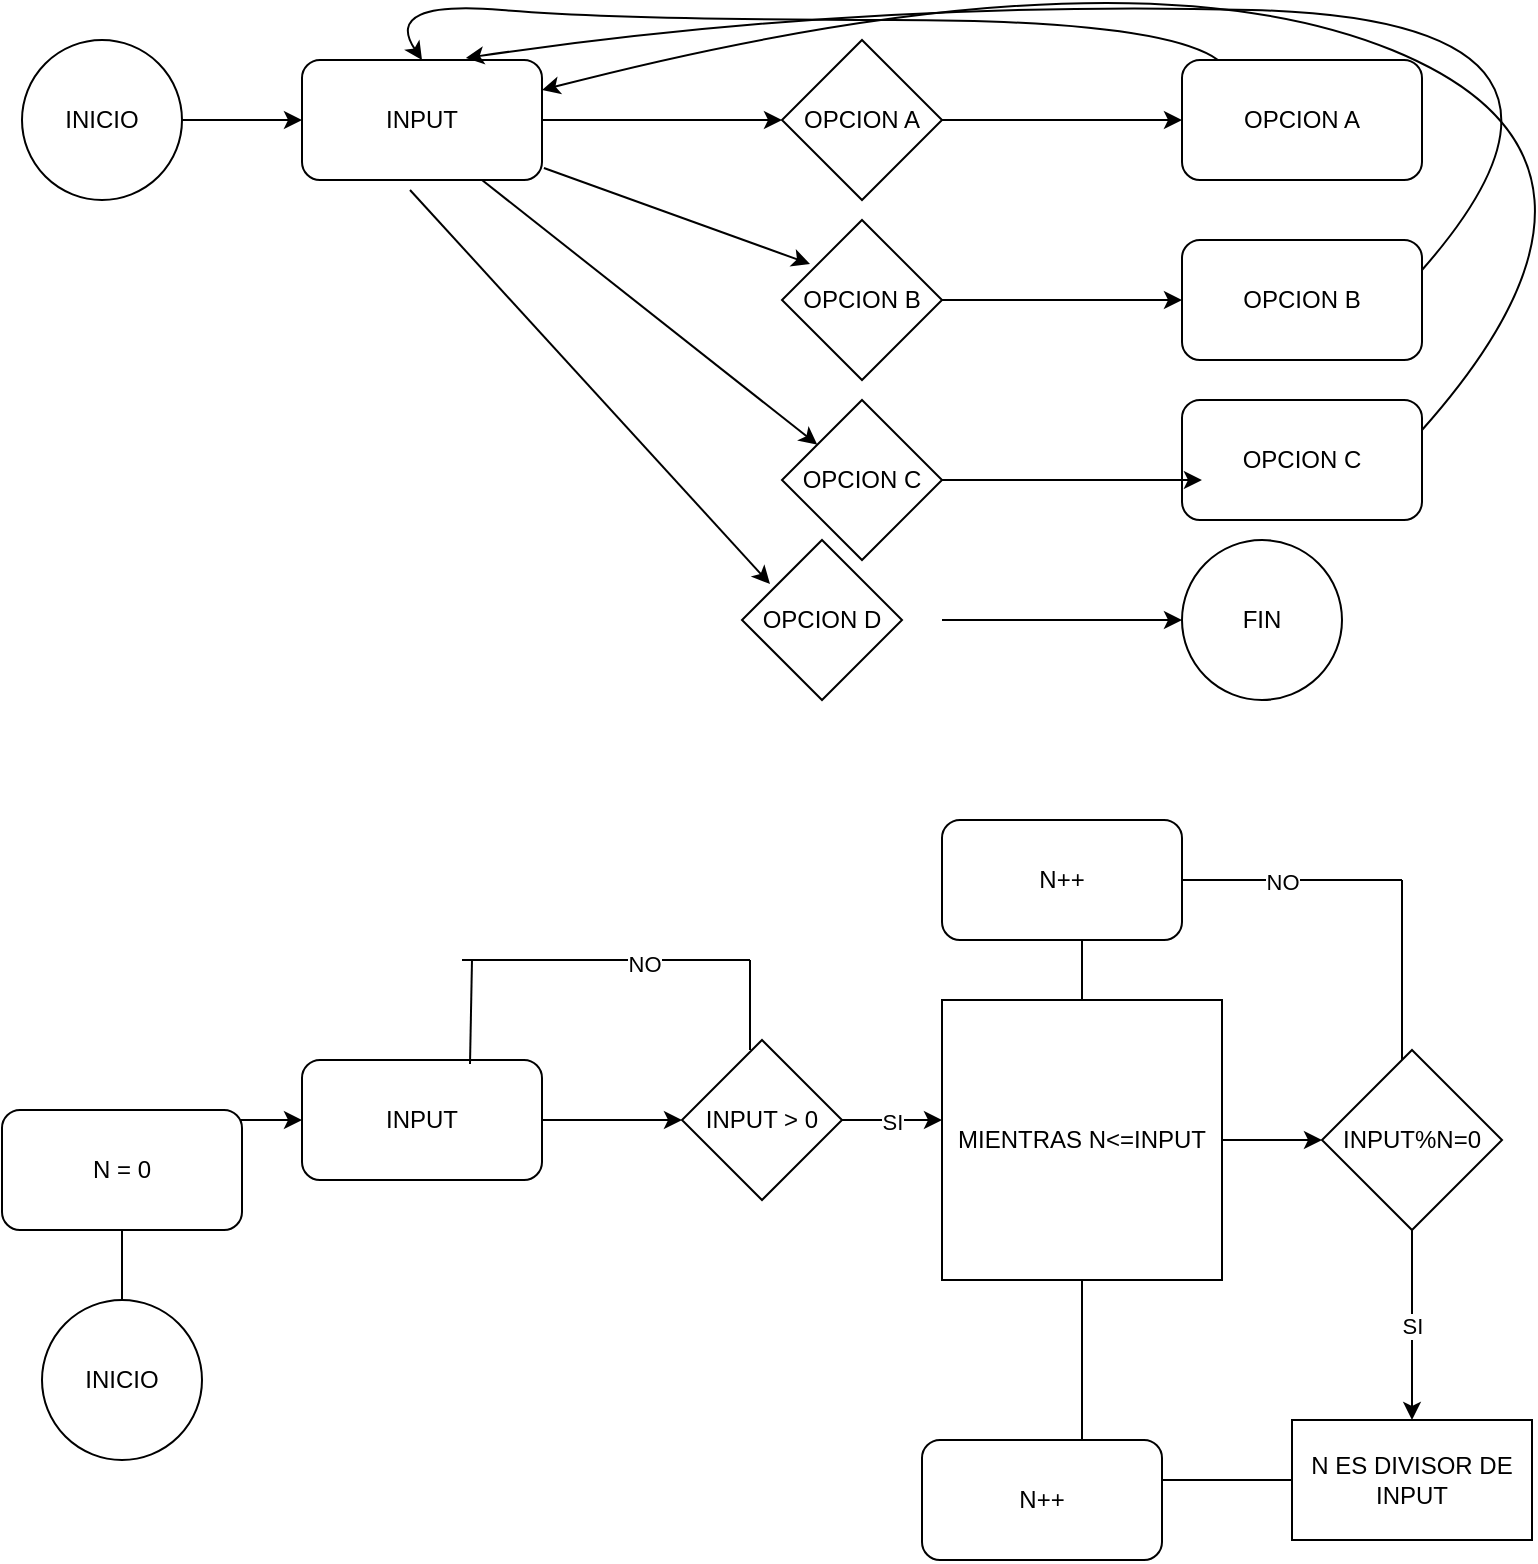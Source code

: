 <mxfile version="20.2.3" type="device"><diagram id="T6I0vzQtCcSHjuaUx0yx" name="Página-1"><mxGraphModel dx="868" dy="482" grid="1" gridSize="10" guides="1" tooltips="1" connect="1" arrows="1" fold="1" page="1" pageScale="1" pageWidth="827" pageHeight="1169" math="0" shadow="0"><root><mxCell id="0"/><mxCell id="1" parent="0"/><mxCell id="f75SxwfDFLurRNDKJt_q-27" value="" style="edgeStyle=orthogonalEdgeStyle;rounded=0;orthogonalLoop=1;jettySize=auto;html=1;" edge="1" parent="1" source="f75SxwfDFLurRNDKJt_q-25" target="f75SxwfDFLurRNDKJt_q-26"><mxGeometry relative="1" as="geometry"/></mxCell><mxCell id="f75SxwfDFLurRNDKJt_q-25" value="INICIO" style="ellipse;whiteSpace=wrap;html=1;aspect=fixed;" vertex="1" parent="1"><mxGeometry x="50" y="20" width="80" height="80" as="geometry"/></mxCell><mxCell id="f75SxwfDFLurRNDKJt_q-46" style="edgeStyle=orthogonalEdgeStyle;rounded=0;orthogonalLoop=1;jettySize=auto;html=1;" edge="1" parent="1" source="f75SxwfDFLurRNDKJt_q-26" target="f75SxwfDFLurRNDKJt_q-45"><mxGeometry relative="1" as="geometry"/></mxCell><mxCell id="f75SxwfDFLurRNDKJt_q-26" value="INPUT" style="rounded=1;whiteSpace=wrap;html=1;" vertex="1" parent="1"><mxGeometry x="190" y="30" width="120" height="60" as="geometry"/></mxCell><mxCell id="f75SxwfDFLurRNDKJt_q-28" value="OPCION A" style="whiteSpace=wrap;html=1;rounded=1;" vertex="1" parent="1"><mxGeometry x="630" y="30" width="120" height="60" as="geometry"/></mxCell><mxCell id="f75SxwfDFLurRNDKJt_q-33" value="OPCION B" style="rounded=1;whiteSpace=wrap;html=1;" vertex="1" parent="1"><mxGeometry x="630" y="120" width="120" height="60" as="geometry"/></mxCell><mxCell id="f75SxwfDFLurRNDKJt_q-34" value="OPCION C" style="rounded=1;whiteSpace=wrap;html=1;" vertex="1" parent="1"><mxGeometry x="630" y="200" width="120" height="60" as="geometry"/></mxCell><mxCell id="f75SxwfDFLurRNDKJt_q-36" value="" style="endArrow=classic;html=1;rounded=0;exitX=0.45;exitY=1.083;exitDx=0;exitDy=0;exitPerimeter=0;entryX=0.175;entryY=0.275;entryDx=0;entryDy=0;entryPerimeter=0;" edge="1" parent="1" source="f75SxwfDFLurRNDKJt_q-26" target="f75SxwfDFLurRNDKJt_q-44"><mxGeometry width="50" height="50" relative="1" as="geometry"><mxPoint x="380" y="260" as="sourcePoint"/><mxPoint x="390" y="295" as="targetPoint"/></mxGeometry></mxCell><mxCell id="f75SxwfDFLurRNDKJt_q-39" value="" style="curved=1;endArrow=classic;html=1;rounded=0;entryX=0.5;entryY=0;entryDx=0;entryDy=0;" edge="1" parent="1" source="f75SxwfDFLurRNDKJt_q-28" target="f75SxwfDFLurRNDKJt_q-26"><mxGeometry width="50" height="50" relative="1" as="geometry"><mxPoint x="380" y="190" as="sourcePoint"/><mxPoint x="430" y="140" as="targetPoint"/><Array as="points"><mxPoint x="620" y="10"/><mxPoint x="350" y="10"/><mxPoint x="230"/></Array></mxGeometry></mxCell><mxCell id="f75SxwfDFLurRNDKJt_q-40" value="" style="curved=1;endArrow=classic;html=1;rounded=0;entryX=0.683;entryY=-0.017;entryDx=0;entryDy=0;entryPerimeter=0;exitX=1;exitY=0.25;exitDx=0;exitDy=0;" edge="1" parent="1" source="f75SxwfDFLurRNDKJt_q-33" target="f75SxwfDFLurRNDKJt_q-26"><mxGeometry width="50" height="50" relative="1" as="geometry"><mxPoint x="380" y="190" as="sourcePoint"/><mxPoint x="430" y="140" as="targetPoint"/><Array as="points"><mxPoint x="860" y="10"/><mxPoint x="470"/></Array></mxGeometry></mxCell><mxCell id="f75SxwfDFLurRNDKJt_q-41" value="" style="curved=1;endArrow=classic;html=1;rounded=0;entryX=1;entryY=0.25;entryDx=0;entryDy=0;exitX=1;exitY=0.25;exitDx=0;exitDy=0;" edge="1" parent="1" source="f75SxwfDFLurRNDKJt_q-34" target="f75SxwfDFLurRNDKJt_q-26"><mxGeometry width="50" height="50" relative="1" as="geometry"><mxPoint x="380" y="190" as="sourcePoint"/><mxPoint x="430" y="140" as="targetPoint"/><Array as="points"><mxPoint x="870" y="80"/><mxPoint x="600" y="-30"/></Array></mxGeometry></mxCell><mxCell id="f75SxwfDFLurRNDKJt_q-42" value="FIN" style="ellipse;whiteSpace=wrap;html=1;aspect=fixed;" vertex="1" parent="1"><mxGeometry x="630" y="270" width="80" height="80" as="geometry"/></mxCell><mxCell id="f75SxwfDFLurRNDKJt_q-43" value="" style="endArrow=classic;html=1;rounded=0;entryX=0;entryY=0.5;entryDx=0;entryDy=0;exitX=1;exitY=0.5;exitDx=0;exitDy=0;" edge="1" parent="1" target="f75SxwfDFLurRNDKJt_q-42"><mxGeometry width="50" height="50" relative="1" as="geometry"><mxPoint x="510" y="310" as="sourcePoint"/><mxPoint x="430" y="140" as="targetPoint"/></mxGeometry></mxCell><mxCell id="f75SxwfDFLurRNDKJt_q-44" value="OPCION D" style="rhombus;whiteSpace=wrap;html=1;" vertex="1" parent="1"><mxGeometry x="410" y="270" width="80" height="80" as="geometry"/></mxCell><mxCell id="f75SxwfDFLurRNDKJt_q-47" style="edgeStyle=orthogonalEdgeStyle;rounded=0;orthogonalLoop=1;jettySize=auto;html=1;entryX=0;entryY=0.5;entryDx=0;entryDy=0;" edge="1" parent="1" source="f75SxwfDFLurRNDKJt_q-45" target="f75SxwfDFLurRNDKJt_q-28"><mxGeometry relative="1" as="geometry"/></mxCell><mxCell id="f75SxwfDFLurRNDKJt_q-45" value="OPCION A" style="rhombus;whiteSpace=wrap;html=1;" vertex="1" parent="1"><mxGeometry x="430" y="20" width="80" height="80" as="geometry"/></mxCell><mxCell id="f75SxwfDFLurRNDKJt_q-51" style="edgeStyle=orthogonalEdgeStyle;rounded=0;orthogonalLoop=1;jettySize=auto;html=1;entryX=0;entryY=0.5;entryDx=0;entryDy=0;" edge="1" parent="1" source="f75SxwfDFLurRNDKJt_q-48" target="f75SxwfDFLurRNDKJt_q-33"><mxGeometry relative="1" as="geometry"/></mxCell><mxCell id="f75SxwfDFLurRNDKJt_q-48" value="OPCION B" style="rhombus;whiteSpace=wrap;html=1;" vertex="1" parent="1"><mxGeometry x="430" y="110" width="80" height="80" as="geometry"/></mxCell><mxCell id="f75SxwfDFLurRNDKJt_q-50" value="" style="endArrow=classic;html=1;rounded=0;exitX=1.008;exitY=0.9;exitDx=0;exitDy=0;exitPerimeter=0;entryX=0.175;entryY=0.275;entryDx=0;entryDy=0;entryPerimeter=0;" edge="1" parent="1" source="f75SxwfDFLurRNDKJt_q-26" target="f75SxwfDFLurRNDKJt_q-48"><mxGeometry width="50" height="50" relative="1" as="geometry"><mxPoint x="460" y="190" as="sourcePoint"/><mxPoint x="510" y="140" as="targetPoint"/></mxGeometry></mxCell><mxCell id="f75SxwfDFLurRNDKJt_q-55" style="edgeStyle=orthogonalEdgeStyle;rounded=0;orthogonalLoop=1;jettySize=auto;html=1;entryX=0.083;entryY=0.667;entryDx=0;entryDy=0;entryPerimeter=0;" edge="1" parent="1" source="f75SxwfDFLurRNDKJt_q-52" target="f75SxwfDFLurRNDKJt_q-34"><mxGeometry relative="1" as="geometry"/></mxCell><mxCell id="f75SxwfDFLurRNDKJt_q-52" value="OPCION C" style="rhombus;whiteSpace=wrap;html=1;" vertex="1" parent="1"><mxGeometry x="430" y="200" width="80" height="80" as="geometry"/></mxCell><mxCell id="f75SxwfDFLurRNDKJt_q-53" value="" style="endArrow=classic;html=1;rounded=0;exitX=0.75;exitY=1;exitDx=0;exitDy=0;" edge="1" parent="1" source="f75SxwfDFLurRNDKJt_q-26" target="f75SxwfDFLurRNDKJt_q-52"><mxGeometry width="50" height="50" relative="1" as="geometry"><mxPoint x="364" y="200" as="sourcePoint"/><mxPoint x="414" y="150" as="targetPoint"/></mxGeometry></mxCell><mxCell id="f75SxwfDFLurRNDKJt_q-58" style="edgeStyle=orthogonalEdgeStyle;rounded=0;orthogonalLoop=1;jettySize=auto;html=1;entryX=0;entryY=0.5;entryDx=0;entryDy=0;" edge="1" parent="1" source="f75SxwfDFLurRNDKJt_q-56" target="f75SxwfDFLurRNDKJt_q-57"><mxGeometry relative="1" as="geometry"><Array as="points"><mxPoint x="100" y="560"/></Array></mxGeometry></mxCell><mxCell id="f75SxwfDFLurRNDKJt_q-56" value="INICIO" style="ellipse;whiteSpace=wrap;html=1;aspect=fixed;" vertex="1" parent="1"><mxGeometry x="60" y="650" width="80" height="80" as="geometry"/></mxCell><mxCell id="f75SxwfDFLurRNDKJt_q-83" style="edgeStyle=orthogonalEdgeStyle;rounded=0;orthogonalLoop=1;jettySize=auto;html=1;entryX=0;entryY=0.5;entryDx=0;entryDy=0;" edge="1" parent="1" source="f75SxwfDFLurRNDKJt_q-57" target="f75SxwfDFLurRNDKJt_q-59"><mxGeometry relative="1" as="geometry"/></mxCell><mxCell id="f75SxwfDFLurRNDKJt_q-57" value="INPUT" style="rounded=1;whiteSpace=wrap;html=1;" vertex="1" parent="1"><mxGeometry x="190" y="530" width="120" height="60" as="geometry"/></mxCell><mxCell id="f75SxwfDFLurRNDKJt_q-62" value="SI" style="edgeStyle=orthogonalEdgeStyle;rounded=0;orthogonalLoop=1;jettySize=auto;html=1;" edge="1" parent="1" source="f75SxwfDFLurRNDKJt_q-59"><mxGeometry relative="1" as="geometry"><mxPoint x="510" y="560" as="targetPoint"/></mxGeometry></mxCell><mxCell id="f75SxwfDFLurRNDKJt_q-59" value="INPUT &amp;gt; 0" style="rhombus;whiteSpace=wrap;html=1;" vertex="1" parent="1"><mxGeometry x="380" y="520" width="80" height="80" as="geometry"/></mxCell><mxCell id="f75SxwfDFLurRNDKJt_q-65" value="N = 0" style="whiteSpace=wrap;html=1;rounded=1;" vertex="1" parent="1"><mxGeometry x="40" y="555" width="120" height="60" as="geometry"/></mxCell><mxCell id="f75SxwfDFLurRNDKJt_q-69" style="edgeStyle=orthogonalEdgeStyle;rounded=0;orthogonalLoop=1;jettySize=auto;html=1;exitX=1;exitY=0.5;exitDx=0;exitDy=0;" edge="1" parent="1" source="f75SxwfDFLurRNDKJt_q-67" target="f75SxwfDFLurRNDKJt_q-68"><mxGeometry relative="1" as="geometry"/></mxCell><mxCell id="f75SxwfDFLurRNDKJt_q-67" value="MIENTRAS N&amp;lt;=INPUT&lt;br&gt;" style="whiteSpace=wrap;html=1;aspect=fixed;" vertex="1" parent="1"><mxGeometry x="510" y="500" width="140" height="140" as="geometry"/></mxCell><mxCell id="f75SxwfDFLurRNDKJt_q-71" value="SI" style="edgeStyle=orthogonalEdgeStyle;rounded=0;orthogonalLoop=1;jettySize=auto;html=1;" edge="1" parent="1" source="f75SxwfDFLurRNDKJt_q-68" target="f75SxwfDFLurRNDKJt_q-70"><mxGeometry relative="1" as="geometry"/></mxCell><mxCell id="f75SxwfDFLurRNDKJt_q-68" value="INPUT%N=0" style="rhombus;whiteSpace=wrap;html=1;" vertex="1" parent="1"><mxGeometry x="700" y="525" width="90" height="90" as="geometry"/></mxCell><mxCell id="f75SxwfDFLurRNDKJt_q-70" value="N ES DIVISOR DE INPUT" style="whiteSpace=wrap;html=1;" vertex="1" parent="1"><mxGeometry x="685" y="710" width="120" height="60" as="geometry"/></mxCell><mxCell id="f75SxwfDFLurRNDKJt_q-72" value="" style="endArrow=none;html=1;rounded=0;" edge="1" parent="1"><mxGeometry width="50" height="50" relative="1" as="geometry"><mxPoint x="740" y="530" as="sourcePoint"/><mxPoint x="740" y="440" as="targetPoint"/></mxGeometry></mxCell><mxCell id="f75SxwfDFLurRNDKJt_q-73" value="" style="endArrow=none;html=1;rounded=0;" edge="1" parent="1"><mxGeometry width="50" height="50" relative="1" as="geometry"><mxPoint x="580" y="440" as="sourcePoint"/><mxPoint x="740" y="440" as="targetPoint"/></mxGeometry></mxCell><mxCell id="f75SxwfDFLurRNDKJt_q-75" value="NO" style="edgeLabel;html=1;align=center;verticalAlign=middle;resizable=0;points=[];" vertex="1" connectable="0" parent="f75SxwfDFLurRNDKJt_q-73"><mxGeometry x="0.25" y="-1" relative="1" as="geometry"><mxPoint as="offset"/></mxGeometry></mxCell><mxCell id="f75SxwfDFLurRNDKJt_q-74" value="" style="endArrow=none;html=1;rounded=0;" edge="1" parent="1" source="f75SxwfDFLurRNDKJt_q-67"><mxGeometry width="50" height="50" relative="1" as="geometry"><mxPoint x="530" y="490" as="sourcePoint"/><mxPoint x="580" y="440" as="targetPoint"/></mxGeometry></mxCell><mxCell id="f75SxwfDFLurRNDKJt_q-76" value="" style="endArrow=none;html=1;rounded=0;" edge="1" parent="1"><mxGeometry width="50" height="50" relative="1" as="geometry"><mxPoint x="580" y="740" as="sourcePoint"/><mxPoint x="685" y="740" as="targetPoint"/></mxGeometry></mxCell><mxCell id="f75SxwfDFLurRNDKJt_q-77" value="" style="endArrow=none;html=1;rounded=0;entryX=0.5;entryY=1;entryDx=0;entryDy=0;" edge="1" parent="1" target="f75SxwfDFLurRNDKJt_q-67"><mxGeometry width="50" height="50" relative="1" as="geometry"><mxPoint x="580" y="740" as="sourcePoint"/><mxPoint x="630" y="690" as="targetPoint"/></mxGeometry></mxCell><mxCell id="f75SxwfDFLurRNDKJt_q-78" value="" style="endArrow=none;html=1;rounded=0;" edge="1" parent="1"><mxGeometry width="50" height="50" relative="1" as="geometry"><mxPoint x="414" y="525" as="sourcePoint"/><mxPoint x="414" y="480" as="targetPoint"/></mxGeometry></mxCell><mxCell id="f75SxwfDFLurRNDKJt_q-79" value="" style="endArrow=none;html=1;rounded=0;" edge="1" parent="1"><mxGeometry width="50" height="50" relative="1" as="geometry"><mxPoint x="270" y="480" as="sourcePoint"/><mxPoint x="414" y="480" as="targetPoint"/></mxGeometry></mxCell><mxCell id="f75SxwfDFLurRNDKJt_q-81" value="NO" style="edgeLabel;html=1;align=center;verticalAlign=middle;resizable=0;points=[];" vertex="1" connectable="0" parent="f75SxwfDFLurRNDKJt_q-79"><mxGeometry x="0.264" y="-2" relative="1" as="geometry"><mxPoint as="offset"/></mxGeometry></mxCell><mxCell id="f75SxwfDFLurRNDKJt_q-80" value="" style="endArrow=none;html=1;rounded=0;exitX=0.7;exitY=0.033;exitDx=0;exitDy=0;exitPerimeter=0;" edge="1" parent="1" source="f75SxwfDFLurRNDKJt_q-57"><mxGeometry width="50" height="50" relative="1" as="geometry"><mxPoint x="225" y="530" as="sourcePoint"/><mxPoint x="275" y="480" as="targetPoint"/></mxGeometry></mxCell><mxCell id="f75SxwfDFLurRNDKJt_q-84" value="N++" style="rounded=1;whiteSpace=wrap;html=1;" vertex="1" parent="1"><mxGeometry x="500" y="720" width="120" height="60" as="geometry"/></mxCell><mxCell id="f75SxwfDFLurRNDKJt_q-85" value="N++" style="rounded=1;whiteSpace=wrap;html=1;" vertex="1" parent="1"><mxGeometry x="510" y="410" width="120" height="60" as="geometry"/></mxCell></root></mxGraphModel></diagram></mxfile>